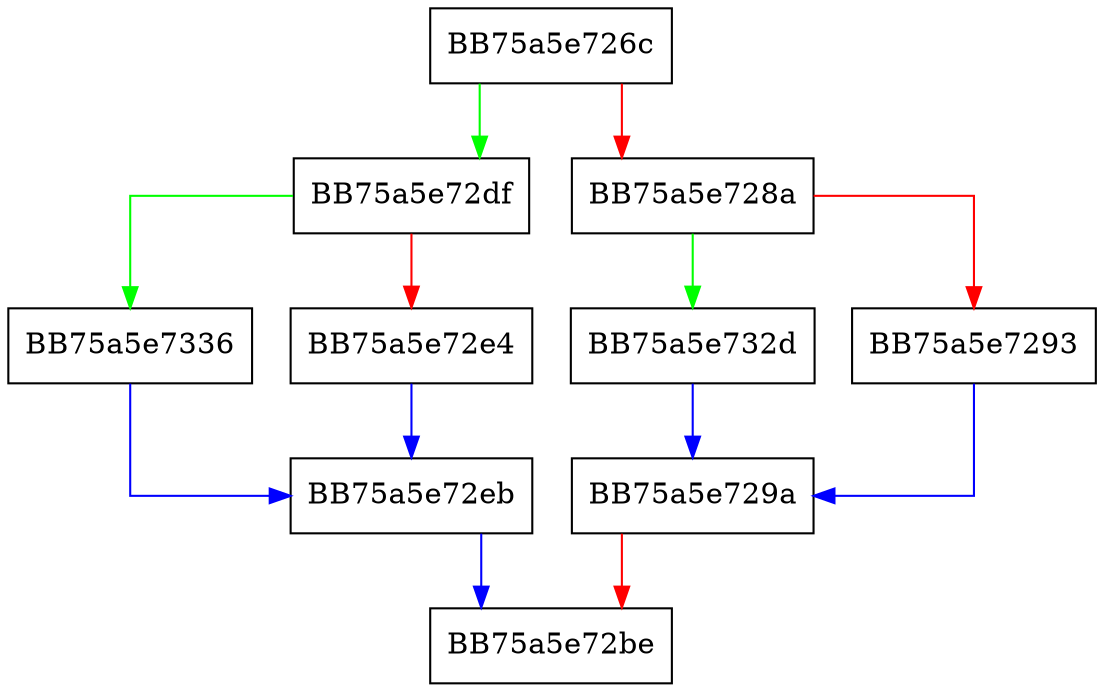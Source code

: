 digraph allocate {
  node [shape="box"];
  graph [splines=ortho];
  BB75a5e726c -> BB75a5e72df [color="green"];
  BB75a5e726c -> BB75a5e728a [color="red"];
  BB75a5e728a -> BB75a5e732d [color="green"];
  BB75a5e728a -> BB75a5e7293 [color="red"];
  BB75a5e7293 -> BB75a5e729a [color="blue"];
  BB75a5e729a -> BB75a5e72be [color="red"];
  BB75a5e72df -> BB75a5e7336 [color="green"];
  BB75a5e72df -> BB75a5e72e4 [color="red"];
  BB75a5e72e4 -> BB75a5e72eb [color="blue"];
  BB75a5e72eb -> BB75a5e72be [color="blue"];
  BB75a5e732d -> BB75a5e729a [color="blue"];
  BB75a5e7336 -> BB75a5e72eb [color="blue"];
}